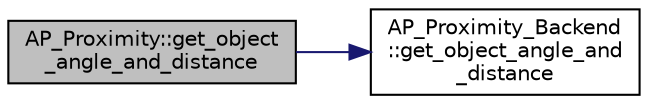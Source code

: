 digraph "AP_Proximity::get_object_angle_and_distance"
{
 // INTERACTIVE_SVG=YES
  edge [fontname="Helvetica",fontsize="10",labelfontname="Helvetica",labelfontsize="10"];
  node [fontname="Helvetica",fontsize="10",shape=record];
  rankdir="LR";
  Node1 [label="AP_Proximity::get_object\l_angle_and_distance",height=0.2,width=0.4,color="black", fillcolor="grey75", style="filled", fontcolor="black"];
  Node1 -> Node2 [color="midnightblue",fontsize="10",style="solid",fontname="Helvetica"];
  Node2 [label="AP_Proximity_Backend\l::get_object_angle_and\l_distance",height=0.2,width=0.4,color="black", fillcolor="white", style="filled",URL="$classAP__Proximity__Backend.html#a198aa06ede4f08e235df52af1bd817ae"];
}
